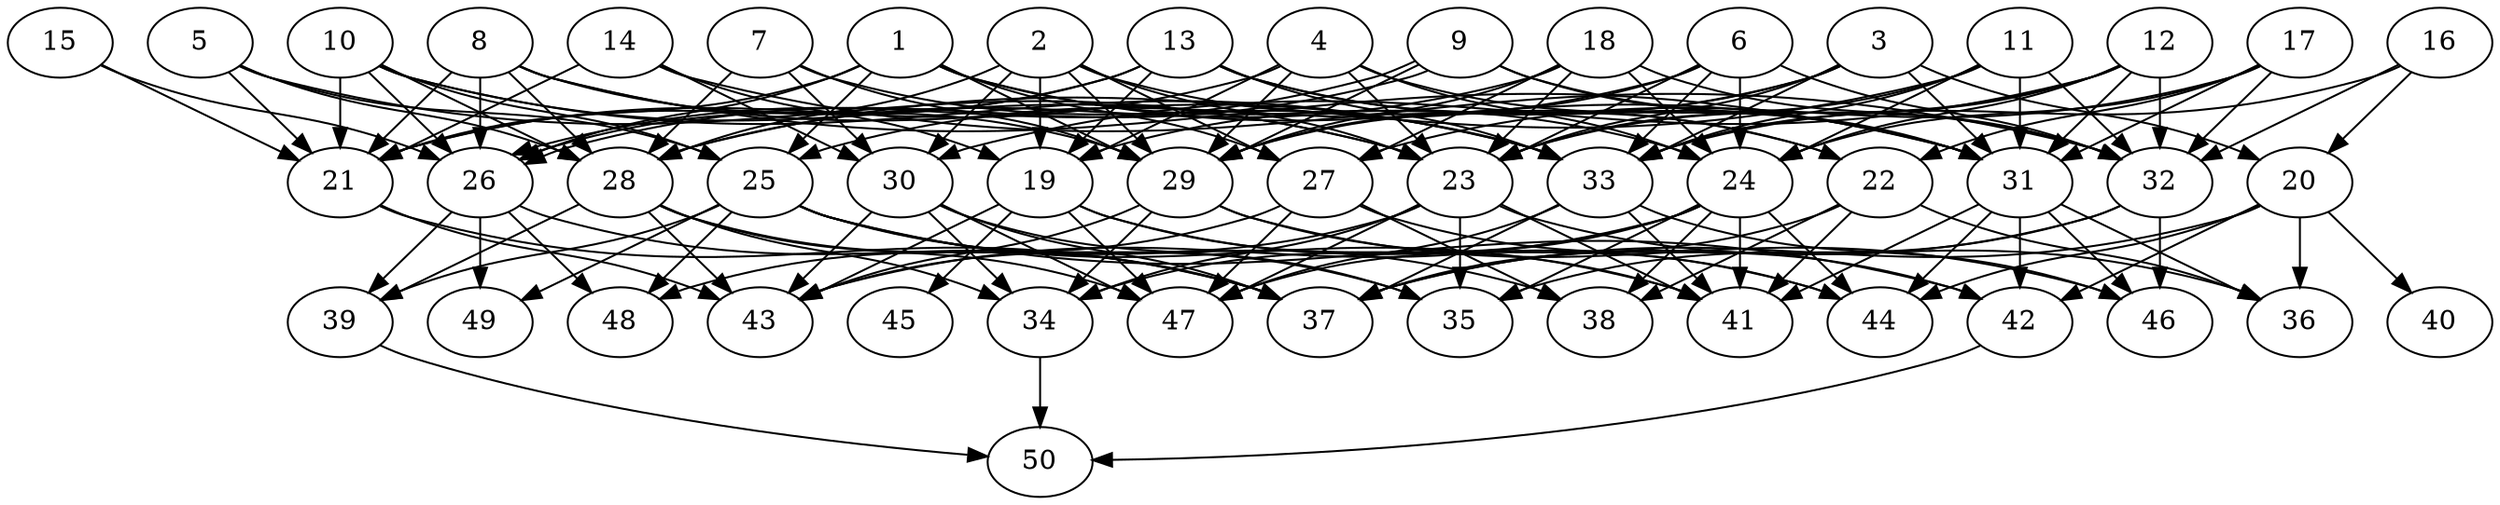 // DAG automatically generated by daggen at Thu Oct  3 14:07:57 2019
// ./daggen --dot -n 50 --ccr 0.4 --fat 0.7 --regular 0.7 --density 0.5 --mindata 5242880 --maxdata 52428800 
digraph G {
  1 [size="28984320", alpha="0.05", expect_size="11593728"] 
  1 -> 21 [size ="11593728"]
  1 -> 24 [size ="11593728"]
  1 -> 25 [size ="11593728"]
  1 -> 26 [size ="11593728"]
  1 -> 27 [size ="11593728"]
  1 -> 29 [size ="11593728"]
  1 -> 31 [size ="11593728"]
  2 [size="40081920", alpha="0.01", expect_size="16032768"] 
  2 -> 19 [size ="16032768"]
  2 -> 22 [size ="16032768"]
  2 -> 23 [size ="16032768"]
  2 -> 27 [size ="16032768"]
  2 -> 28 [size ="16032768"]
  2 -> 29 [size ="16032768"]
  2 -> 30 [size ="16032768"]
  3 [size="65456640", alpha="0.02", expect_size="26182656"] 
  3 -> 19 [size ="26182656"]
  3 -> 20 [size ="26182656"]
  3 -> 23 [size ="26182656"]
  3 -> 29 [size ="26182656"]
  3 -> 31 [size ="26182656"]
  3 -> 33 [size ="26182656"]
  4 [size="113221120", alpha="0.13", expect_size="45288448"] 
  4 -> 19 [size ="45288448"]
  4 -> 21 [size ="45288448"]
  4 -> 23 [size ="45288448"]
  4 -> 24 [size ="45288448"]
  4 -> 29 [size ="45288448"]
  4 -> 31 [size ="45288448"]
  5 [size="112686080", alpha="0.14", expect_size="45074432"] 
  5 -> 21 [size ="45074432"]
  5 -> 23 [size ="45074432"]
  5 -> 25 [size ="45074432"]
  5 -> 28 [size ="45074432"]
  6 [size="84344320", alpha="0.18", expect_size="33737728"] 
  6 -> 23 [size ="33737728"]
  6 -> 24 [size ="33737728"]
  6 -> 25 [size ="33737728"]
  6 -> 29 [size ="33737728"]
  6 -> 32 [size ="33737728"]
  6 -> 33 [size ="33737728"]
  7 [size="125248000", alpha="0.20", expect_size="50099200"] 
  7 -> 28 [size ="50099200"]
  7 -> 29 [size ="50099200"]
  7 -> 30 [size ="50099200"]
  7 -> 33 [size ="50099200"]
  8 [size="18058240", alpha="0.19", expect_size="7223296"] 
  8 -> 21 [size ="7223296"]
  8 -> 26 [size ="7223296"]
  8 -> 28 [size ="7223296"]
  8 -> 29 [size ="7223296"]
  8 -> 31 [size ="7223296"]
  8 -> 33 [size ="7223296"]
  9 [size="128340480", alpha="0.19", expect_size="51336192"] 
  9 -> 26 [size ="51336192"]
  9 -> 26 [size ="51336192"]
  9 -> 29 [size ="51336192"]
  9 -> 31 [size ="51336192"]
  9 -> 32 [size ="51336192"]
  10 [size="117921280", alpha="0.12", expect_size="47168512"] 
  10 -> 21 [size ="47168512"]
  10 -> 23 [size ="47168512"]
  10 -> 25 [size ="47168512"]
  10 -> 26 [size ="47168512"]
  10 -> 28 [size ="47168512"]
  10 -> 33 [size ="47168512"]
  11 [size="94737920", alpha="0.20", expect_size="37895168"] 
  11 -> 23 [size ="37895168"]
  11 -> 24 [size ="37895168"]
  11 -> 28 [size ="37895168"]
  11 -> 31 [size ="37895168"]
  11 -> 32 [size ="37895168"]
  11 -> 33 [size ="37895168"]
  12 [size="122493440", alpha="0.07", expect_size="48997376"] 
  12 -> 23 [size ="48997376"]
  12 -> 24 [size ="48997376"]
  12 -> 30 [size ="48997376"]
  12 -> 31 [size ="48997376"]
  12 -> 32 [size ="48997376"]
  12 -> 33 [size ="48997376"]
  13 [size="130475520", alpha="0.02", expect_size="52190208"] 
  13 -> 19 [size ="52190208"]
  13 -> 21 [size ="52190208"]
  13 -> 22 [size ="52190208"]
  13 -> 26 [size ="52190208"]
  13 -> 31 [size ="52190208"]
  13 -> 33 [size ="52190208"]
  14 [size="24550400", alpha="0.16", expect_size="9820160"] 
  14 -> 19 [size ="9820160"]
  14 -> 21 [size ="9820160"]
  14 -> 30 [size ="9820160"]
  14 -> 32 [size ="9820160"]
  15 [size="103285760", alpha="0.15", expect_size="41314304"] 
  15 -> 21 [size ="41314304"]
  15 -> 26 [size ="41314304"]
  16 [size="66352640", alpha="0.12", expect_size="26541056"] 
  16 -> 20 [size ="26541056"]
  16 -> 32 [size ="26541056"]
  16 -> 33 [size ="26541056"]
  17 [size="57479680", alpha="0.07", expect_size="22991872"] 
  17 -> 22 [size ="22991872"]
  17 -> 24 [size ="22991872"]
  17 -> 27 [size ="22991872"]
  17 -> 31 [size ="22991872"]
  17 -> 32 [size ="22991872"]
  18 [size="54917120", alpha="0.11", expect_size="21966848"] 
  18 -> 23 [size ="21966848"]
  18 -> 24 [size ="21966848"]
  18 -> 27 [size ="21966848"]
  18 -> 28 [size ="21966848"]
  18 -> 29 [size ="21966848"]
  18 -> 32 [size ="21966848"]
  19 [size="51072000", alpha="0.17", expect_size="20428800"] 
  19 -> 41 [size ="20428800"]
  19 -> 43 [size ="20428800"]
  19 -> 44 [size ="20428800"]
  19 -> 45 [size ="20428800"]
  19 -> 47 [size ="20428800"]
  20 [size="42583040", alpha="0.13", expect_size="17033216"] 
  20 -> 36 [size ="17033216"]
  20 -> 37 [size ="17033216"]
  20 -> 40 [size ="17033216"]
  20 -> 42 [size ="17033216"]
  20 -> 44 [size ="17033216"]
  21 [size="113876480", alpha="0.12", expect_size="45550592"] 
  21 -> 37 [size ="45550592"]
  21 -> 43 [size ="45550592"]
  22 [size="111498240", alpha="0.16", expect_size="44599296"] 
  22 -> 36 [size ="44599296"]
  22 -> 37 [size ="44599296"]
  22 -> 38 [size ="44599296"]
  22 -> 41 [size ="44599296"]
  23 [size="36774400", alpha="0.08", expect_size="14709760"] 
  23 -> 34 [size ="14709760"]
  23 -> 35 [size ="14709760"]
  23 -> 36 [size ="14709760"]
  23 -> 41 [size ="14709760"]
  23 -> 43 [size ="14709760"]
  23 -> 47 [size ="14709760"]
  24 [size="47065600", alpha="0.18", expect_size="18826240"] 
  24 -> 34 [size ="18826240"]
  24 -> 35 [size ="18826240"]
  24 -> 38 [size ="18826240"]
  24 -> 41 [size ="18826240"]
  24 -> 43 [size ="18826240"]
  24 -> 44 [size ="18826240"]
  24 -> 47 [size ="18826240"]
  25 [size="25223680", alpha="0.04", expect_size="10089472"] 
  25 -> 35 [size ="10089472"]
  25 -> 38 [size ="10089472"]
  25 -> 39 [size ="10089472"]
  25 -> 41 [size ="10089472"]
  25 -> 42 [size ="10089472"]
  25 -> 48 [size ="10089472"]
  25 -> 49 [size ="10089472"]
  26 [size="114603520", alpha="0.02", expect_size="45841408"] 
  26 -> 37 [size ="45841408"]
  26 -> 39 [size ="45841408"]
  26 -> 48 [size ="45841408"]
  26 -> 49 [size ="45841408"]
  27 [size="66178560", alpha="0.20", expect_size="26471424"] 
  27 -> 38 [size ="26471424"]
  27 -> 42 [size ="26471424"]
  27 -> 47 [size ="26471424"]
  27 -> 48 [size ="26471424"]
  28 [size="109504000", alpha="0.18", expect_size="43801600"] 
  28 -> 34 [size ="43801600"]
  28 -> 37 [size ="43801600"]
  28 -> 39 [size ="43801600"]
  28 -> 43 [size ="43801600"]
  28 -> 47 [size ="43801600"]
  29 [size="58928640", alpha="0.16", expect_size="23571456"] 
  29 -> 34 [size ="23571456"]
  29 -> 43 [size ="23571456"]
  29 -> 44 [size ="23571456"]
  29 -> 46 [size ="23571456"]
  30 [size="39621120", alpha="0.11", expect_size="15848448"] 
  30 -> 34 [size ="15848448"]
  30 -> 35 [size ="15848448"]
  30 -> 37 [size ="15848448"]
  30 -> 43 [size ="15848448"]
  30 -> 47 [size ="15848448"]
  31 [size="116546560", alpha="0.01", expect_size="46618624"] 
  31 -> 36 [size ="46618624"]
  31 -> 41 [size ="46618624"]
  31 -> 42 [size ="46618624"]
  31 -> 44 [size ="46618624"]
  31 -> 46 [size ="46618624"]
  32 [size="69655040", alpha="0.09", expect_size="27862016"] 
  32 -> 35 [size ="27862016"]
  32 -> 37 [size ="27862016"]
  32 -> 46 [size ="27862016"]
  33 [size="43888640", alpha="0.16", expect_size="17555456"] 
  33 -> 37 [size ="17555456"]
  33 -> 41 [size ="17555456"]
  33 -> 46 [size ="17555456"]
  33 -> 47 [size ="17555456"]
  34 [size="91596800", alpha="0.06", expect_size="36638720"] 
  34 -> 50 [size ="36638720"]
  35 [size="76963840", alpha="0.11", expect_size="30785536"] 
  36 [size="99568640", alpha="0.05", expect_size="39827456"] 
  37 [size="112686080", alpha="0.07", expect_size="45074432"] 
  38 [size="110494720", alpha="0.16", expect_size="44197888"] 
  39 [size="97943040", alpha="0.11", expect_size="39177216"] 
  39 -> 50 [size ="39177216"]
  40 [size="72304640", alpha="0.11", expect_size="28921856"] 
  41 [size="20431360", alpha="0.08", expect_size="8172544"] 
  42 [size="23951360", alpha="0.02", expect_size="9580544"] 
  42 -> 50 [size ="9580544"]
  43 [size="74288640", alpha="0.20", expect_size="29715456"] 
  44 [size="52884480", alpha="0.04", expect_size="21153792"] 
  45 [size="89149440", alpha="0.09", expect_size="35659776"] 
  46 [size="37335040", alpha="0.12", expect_size="14934016"] 
  47 [size="68651520", alpha="0.04", expect_size="27460608"] 
  48 [size="109511680", alpha="0.13", expect_size="43804672"] 
  49 [size="83755520", alpha="0.09", expect_size="33502208"] 
  50 [size="29355520", alpha="0.09", expect_size="11742208"] 
}
